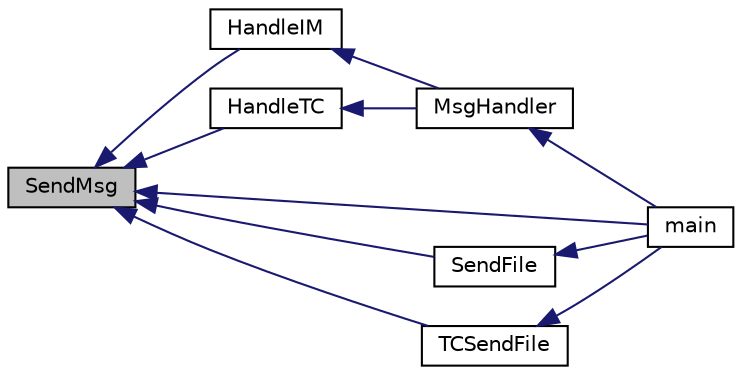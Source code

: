 digraph "SendMsg"
{
 // INTERACTIVE_SVG=YES
  edge [fontname="Helvetica",fontsize="10",labelfontname="Helvetica",labelfontsize="10"];
  node [fontname="Helvetica",fontsize="10",shape=record];
  rankdir="LR";
  Node176 [label="SendMsg",height=0.2,width=0.4,color="black", fillcolor="grey75", style="filled", fontcolor="black"];
  Node176 -> Node177 [dir="back",color="midnightblue",fontsize="10",style="solid",fontname="Helvetica"];
  Node177 [label="HandleIM",height=0.2,width=0.4,color="black", fillcolor="white", style="filled",URL="$zephyr_8h.html#ac8252c63f3bdc239fbdf6fbd93d40c76"];
  Node177 -> Node178 [dir="back",color="midnightblue",fontsize="10",style="solid",fontname="Helvetica"];
  Node178 [label="MsgHandler",height=0.2,width=0.4,color="black", fillcolor="white", style="filled",URL="$zephyr_8h.html#a4420395a38828d6be4aae8646268d258"];
  Node178 -> Node179 [dir="back",color="midnightblue",fontsize="10",style="solid",fontname="Helvetica"];
  Node179 [label="main",height=0.2,width=0.4,color="black", fillcolor="white", style="filled",URL="$zephyr_8c.html#a0ddf1224851353fc92bfbff6f499fa97"];
  Node176 -> Node180 [dir="back",color="midnightblue",fontsize="10",style="solid",fontname="Helvetica"];
  Node180 [label="HandleTC",height=0.2,width=0.4,color="black", fillcolor="white", style="filled",URL="$zephyr_8h.html#a24fd4d56749147dbdfbb5817276010a8"];
  Node180 -> Node178 [dir="back",color="midnightblue",fontsize="10",style="solid",fontname="Helvetica"];
  Node176 -> Node179 [dir="back",color="midnightblue",fontsize="10",style="solid",fontname="Helvetica"];
  Node176 -> Node181 [dir="back",color="midnightblue",fontsize="10",style="solid",fontname="Helvetica"];
  Node181 [label="SendFile",height=0.2,width=0.4,color="black", fillcolor="white", style="filled",URL="$zephyr_8h.html#a184ae444081beacfe0bd5b712d378b59"];
  Node181 -> Node179 [dir="back",color="midnightblue",fontsize="10",style="solid",fontname="Helvetica"];
  Node176 -> Node182 [dir="back",color="midnightblue",fontsize="10",style="solid",fontname="Helvetica"];
  Node182 [label="TCSendFile",height=0.2,width=0.4,color="black", fillcolor="white", style="filled",URL="$zephyr_8c.html#af672e15ff453fe857ab4ce7de925f34a"];
  Node182 -> Node179 [dir="back",color="midnightblue",fontsize="10",style="solid",fontname="Helvetica"];
}
